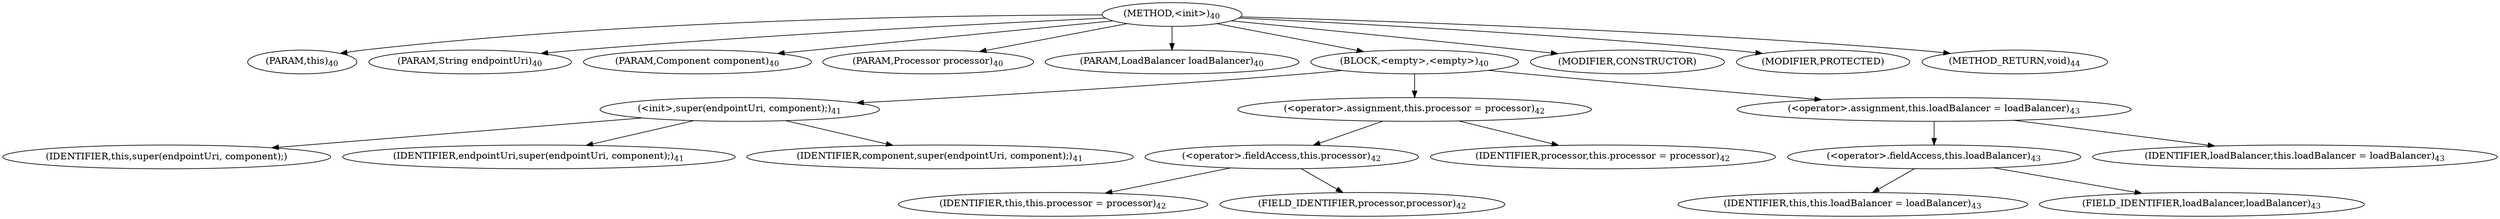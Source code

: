 digraph "&lt;init&gt;" {  
"26" [label = <(METHOD,&lt;init&gt;)<SUB>40</SUB>> ]
"4" [label = <(PARAM,this)<SUB>40</SUB>> ]
"27" [label = <(PARAM,String endpointUri)<SUB>40</SUB>> ]
"28" [label = <(PARAM,Component component)<SUB>40</SUB>> ]
"29" [label = <(PARAM,Processor processor)<SUB>40</SUB>> ]
"30" [label = <(PARAM,LoadBalancer loadBalancer)<SUB>40</SUB>> ]
"31" [label = <(BLOCK,&lt;empty&gt;,&lt;empty&gt;)<SUB>40</SUB>> ]
"32" [label = <(&lt;init&gt;,super(endpointUri, component);)<SUB>41</SUB>> ]
"3" [label = <(IDENTIFIER,this,super(endpointUri, component);)> ]
"33" [label = <(IDENTIFIER,endpointUri,super(endpointUri, component);)<SUB>41</SUB>> ]
"34" [label = <(IDENTIFIER,component,super(endpointUri, component);)<SUB>41</SUB>> ]
"35" [label = <(&lt;operator&gt;.assignment,this.processor = processor)<SUB>42</SUB>> ]
"36" [label = <(&lt;operator&gt;.fieldAccess,this.processor)<SUB>42</SUB>> ]
"5" [label = <(IDENTIFIER,this,this.processor = processor)<SUB>42</SUB>> ]
"37" [label = <(FIELD_IDENTIFIER,processor,processor)<SUB>42</SUB>> ]
"38" [label = <(IDENTIFIER,processor,this.processor = processor)<SUB>42</SUB>> ]
"39" [label = <(&lt;operator&gt;.assignment,this.loadBalancer = loadBalancer)<SUB>43</SUB>> ]
"40" [label = <(&lt;operator&gt;.fieldAccess,this.loadBalancer)<SUB>43</SUB>> ]
"6" [label = <(IDENTIFIER,this,this.loadBalancer = loadBalancer)<SUB>43</SUB>> ]
"41" [label = <(FIELD_IDENTIFIER,loadBalancer,loadBalancer)<SUB>43</SUB>> ]
"42" [label = <(IDENTIFIER,loadBalancer,this.loadBalancer = loadBalancer)<SUB>43</SUB>> ]
"43" [label = <(MODIFIER,CONSTRUCTOR)> ]
"44" [label = <(MODIFIER,PROTECTED)> ]
"45" [label = <(METHOD_RETURN,void)<SUB>44</SUB>> ]
  "26" -> "4" 
  "26" -> "27" 
  "26" -> "28" 
  "26" -> "29" 
  "26" -> "30" 
  "26" -> "31" 
  "26" -> "43" 
  "26" -> "44" 
  "26" -> "45" 
  "31" -> "32" 
  "31" -> "35" 
  "31" -> "39" 
  "32" -> "3" 
  "32" -> "33" 
  "32" -> "34" 
  "35" -> "36" 
  "35" -> "38" 
  "36" -> "5" 
  "36" -> "37" 
  "39" -> "40" 
  "39" -> "42" 
  "40" -> "6" 
  "40" -> "41" 
}
